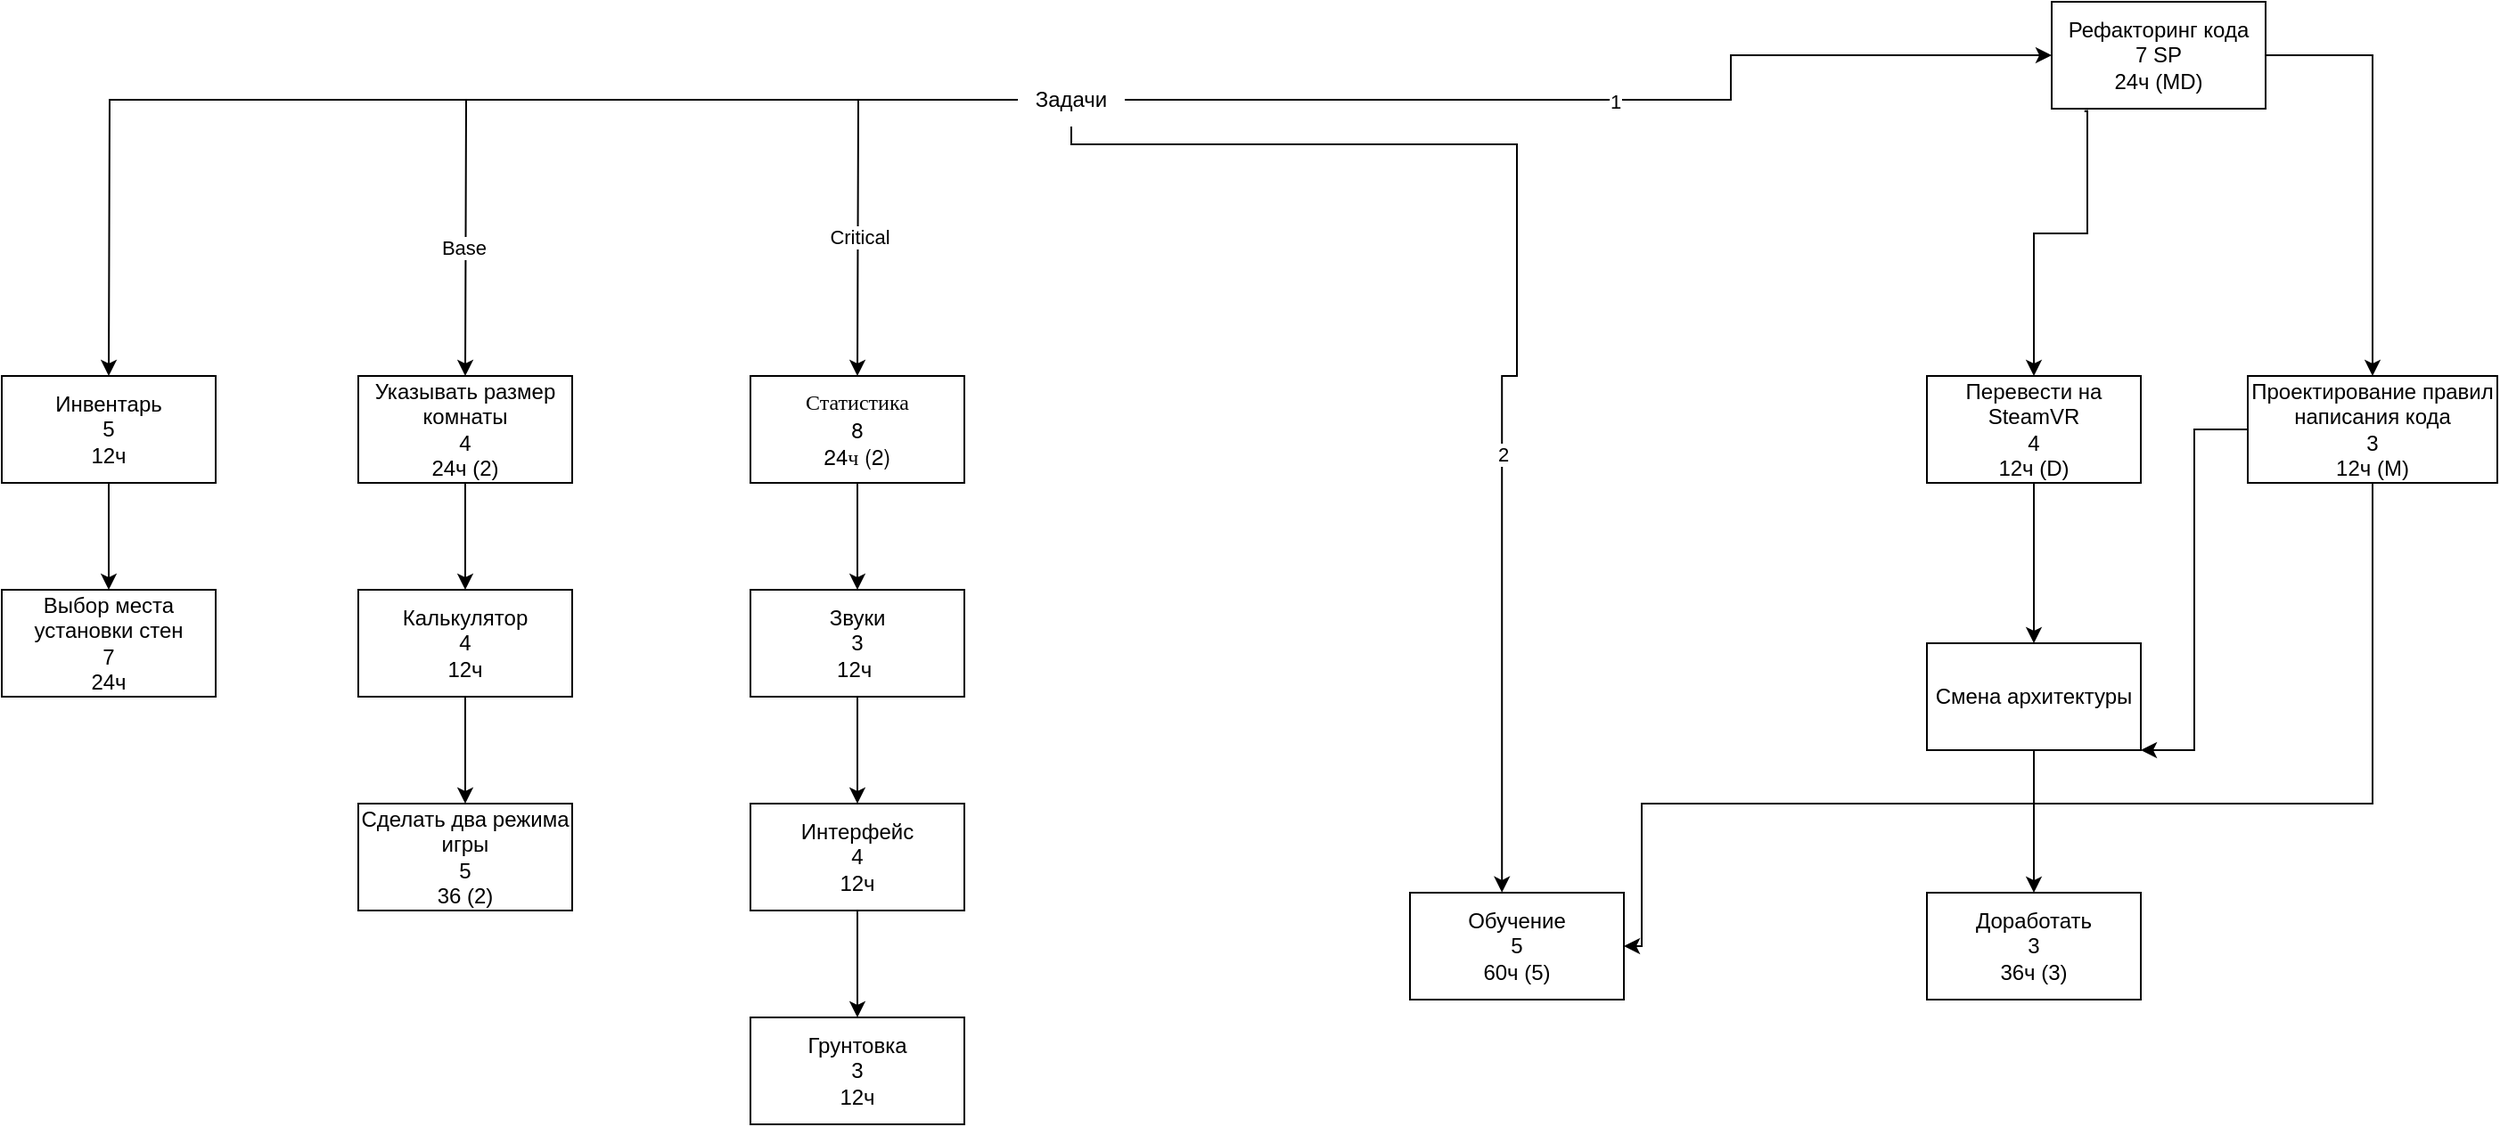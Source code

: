 <mxfile version="21.7.2" type="github">
  <diagram name="Страница — 1" id="DdJtUq3L_0oEUzeU_RWa">
    <mxGraphModel dx="2362" dy="477" grid="1" gridSize="10" guides="1" tooltips="1" connect="1" arrows="1" fold="1" page="1" pageScale="1" pageWidth="827" pageHeight="1169" math="0" shadow="0">
      <root>
        <mxCell id="0" />
        <mxCell id="1" parent="0" />
        <mxCell id="pSJ06roWzF_WPL-AcX-k-2" style="edgeStyle=orthogonalEdgeStyle;rounded=0;orthogonalLoop=1;jettySize=auto;html=1;entryX=0;entryY=0.5;entryDx=0;entryDy=0;" edge="1" parent="1" source="pSJ06roWzF_WPL-AcX-k-1" target="pSJ06roWzF_WPL-AcX-k-3">
          <mxGeometry relative="1" as="geometry">
            <mxPoint x="300" y="240" as="targetPoint" />
            <Array as="points">
              <mxPoint x="130" y="240" />
            </Array>
          </mxGeometry>
        </mxCell>
        <mxCell id="pSJ06roWzF_WPL-AcX-k-12" value="1" style="edgeLabel;html=1;align=center;verticalAlign=middle;resizable=0;points=[];" vertex="1" connectable="0" parent="pSJ06roWzF_WPL-AcX-k-2">
          <mxGeometry x="0.008" y="-1" relative="1" as="geometry">
            <mxPoint as="offset" />
          </mxGeometry>
        </mxCell>
        <mxCell id="pSJ06roWzF_WPL-AcX-k-4" style="edgeStyle=orthogonalEdgeStyle;rounded=0;orthogonalLoop=1;jettySize=auto;html=1;exitX=0.153;exitY=1.022;exitDx=0;exitDy=0;exitPerimeter=0;" edge="1" parent="1" source="pSJ06roWzF_WPL-AcX-k-3">
          <mxGeometry relative="1" as="geometry">
            <mxPoint x="300" y="420" as="targetPoint" />
            <Array as="points">
              <mxPoint x="330" y="271" />
              <mxPoint x="330" y="340" />
            </Array>
          </mxGeometry>
        </mxCell>
        <mxCell id="pSJ06roWzF_WPL-AcX-k-16" style="edgeStyle=orthogonalEdgeStyle;rounded=0;orthogonalLoop=1;jettySize=auto;html=1;" edge="1" parent="1" source="pSJ06roWzF_WPL-AcX-k-1">
          <mxGeometry relative="1" as="geometry">
            <mxPoint x="-360" y="420.0" as="targetPoint" />
          </mxGeometry>
        </mxCell>
        <mxCell id="pSJ06roWzF_WPL-AcX-k-17" value="Critical" style="edgeLabel;html=1;align=center;verticalAlign=middle;resizable=0;points=[];" vertex="1" connectable="0" parent="pSJ06roWzF_WPL-AcX-k-16">
          <mxGeometry x="0.363" relative="1" as="geometry">
            <mxPoint as="offset" />
          </mxGeometry>
        </mxCell>
        <mxCell id="pSJ06roWzF_WPL-AcX-k-23" style="edgeStyle=orthogonalEdgeStyle;rounded=0;orthogonalLoop=1;jettySize=auto;html=1;" edge="1" parent="1" source="pSJ06roWzF_WPL-AcX-k-1">
          <mxGeometry relative="1" as="geometry">
            <mxPoint x="-580" y="420" as="targetPoint" />
          </mxGeometry>
        </mxCell>
        <mxCell id="pSJ06roWzF_WPL-AcX-k-24" value="Base" style="edgeLabel;html=1;align=center;verticalAlign=middle;resizable=0;points=[];" vertex="1" connectable="0" parent="pSJ06roWzF_WPL-AcX-k-23">
          <mxGeometry x="0.687" y="-1" relative="1" as="geometry">
            <mxPoint as="offset" />
          </mxGeometry>
        </mxCell>
        <mxCell id="pSJ06roWzF_WPL-AcX-k-35" style="edgeStyle=orthogonalEdgeStyle;rounded=0;orthogonalLoop=1;jettySize=auto;html=1;" edge="1" parent="1" source="pSJ06roWzF_WPL-AcX-k-1">
          <mxGeometry relative="1" as="geometry">
            <mxPoint x="-780" y="420.0" as="targetPoint" />
          </mxGeometry>
        </mxCell>
        <mxCell id="pSJ06roWzF_WPL-AcX-k-1" value="Задачи" style="text;html=1;strokeColor=none;fillColor=none;align=center;verticalAlign=middle;whiteSpace=wrap;rounded=0;" vertex="1" parent="1">
          <mxGeometry x="-270" y="250" width="60" height="30" as="geometry" />
        </mxCell>
        <mxCell id="pSJ06roWzF_WPL-AcX-k-6" style="edgeStyle=orthogonalEdgeStyle;rounded=0;orthogonalLoop=1;jettySize=auto;html=1;entryX=0.43;entryY=-0.002;entryDx=0;entryDy=0;entryPerimeter=0;" edge="1" parent="1" source="pSJ06roWzF_WPL-AcX-k-1" target="pSJ06roWzF_WPL-AcX-k-7">
          <mxGeometry relative="1" as="geometry">
            <mxPoint x="500" y="420" as="targetPoint" />
            <Array as="points">
              <mxPoint x="10" y="290" />
              <mxPoint x="10" y="420" />
            </Array>
          </mxGeometry>
        </mxCell>
        <mxCell id="pSJ06roWzF_WPL-AcX-k-13" value="2" style="edgeLabel;html=1;align=center;verticalAlign=middle;resizable=0;points=[];" vertex="1" connectable="0" parent="pSJ06roWzF_WPL-AcX-k-6">
          <mxGeometry x="0.285" relative="1" as="geometry">
            <mxPoint as="offset" />
          </mxGeometry>
        </mxCell>
        <mxCell id="pSJ06roWzF_WPL-AcX-k-10" style="edgeStyle=orthogonalEdgeStyle;rounded=0;orthogonalLoop=1;jettySize=auto;html=1;entryX=0.5;entryY=0;entryDx=0;entryDy=0;" edge="1" parent="1" source="pSJ06roWzF_WPL-AcX-k-3" target="pSJ06roWzF_WPL-AcX-k-11">
          <mxGeometry relative="1" as="geometry">
            <mxPoint x="470" y="420" as="targetPoint" />
            <Array as="points">
              <mxPoint x="490" y="240" />
            </Array>
          </mxGeometry>
        </mxCell>
        <mxCell id="pSJ06roWzF_WPL-AcX-k-3" value="Рефакторинг кода&lt;br&gt;7 SP&lt;br&gt;24ч (MD)" style="rounded=0;whiteSpace=wrap;html=1;" vertex="1" parent="1">
          <mxGeometry x="310" y="210" width="120" height="60" as="geometry" />
        </mxCell>
        <mxCell id="pSJ06roWzF_WPL-AcX-k-8" style="edgeStyle=orthogonalEdgeStyle;rounded=0;orthogonalLoop=1;jettySize=auto;html=1;" edge="1" parent="1" source="pSJ06roWzF_WPL-AcX-k-5">
          <mxGeometry relative="1" as="geometry">
            <mxPoint x="300" y="570" as="targetPoint" />
          </mxGeometry>
        </mxCell>
        <mxCell id="pSJ06roWzF_WPL-AcX-k-5" value="Перевести на SteamVR&lt;br&gt;4&lt;br&gt;12ч (D)" style="rounded=0;whiteSpace=wrap;html=1;" vertex="1" parent="1">
          <mxGeometry x="240" y="420" width="120" height="60" as="geometry" />
        </mxCell>
        <mxCell id="pSJ06roWzF_WPL-AcX-k-7" value="Обучение&lt;br&gt;5&lt;br&gt;60ч (5)" style="rounded=0;whiteSpace=wrap;html=1;" vertex="1" parent="1">
          <mxGeometry x="-50" y="710" width="120" height="60" as="geometry" />
        </mxCell>
        <mxCell id="pSJ06roWzF_WPL-AcX-k-30" style="edgeStyle=orthogonalEdgeStyle;rounded=0;orthogonalLoop=1;jettySize=auto;html=1;entryX=0.5;entryY=0;entryDx=0;entryDy=0;" edge="1" parent="1" source="pSJ06roWzF_WPL-AcX-k-9" target="pSJ06roWzF_WPL-AcX-k-29">
          <mxGeometry relative="1" as="geometry">
            <Array as="points">
              <mxPoint x="300" y="690" />
              <mxPoint x="300" y="690" />
            </Array>
          </mxGeometry>
        </mxCell>
        <mxCell id="pSJ06roWzF_WPL-AcX-k-9" value="Смена архитектуры&lt;br&gt;" style="rounded=0;whiteSpace=wrap;html=1;" vertex="1" parent="1">
          <mxGeometry x="240" y="570" width="120" height="60" as="geometry" />
        </mxCell>
        <mxCell id="pSJ06roWzF_WPL-AcX-k-14" style="edgeStyle=orthogonalEdgeStyle;rounded=0;orthogonalLoop=1;jettySize=auto;html=1;entryX=1;entryY=0.5;entryDx=0;entryDy=0;" edge="1" parent="1" source="pSJ06roWzF_WPL-AcX-k-11" target="pSJ06roWzF_WPL-AcX-k-7">
          <mxGeometry relative="1" as="geometry">
            <Array as="points">
              <mxPoint x="490" y="660" />
              <mxPoint x="80" y="660" />
            </Array>
          </mxGeometry>
        </mxCell>
        <mxCell id="pSJ06roWzF_WPL-AcX-k-15" style="edgeStyle=orthogonalEdgeStyle;rounded=0;orthogonalLoop=1;jettySize=auto;html=1;" edge="1" parent="1" source="pSJ06roWzF_WPL-AcX-k-11">
          <mxGeometry relative="1" as="geometry">
            <mxPoint x="360" y="630" as="targetPoint" />
            <Array as="points">
              <mxPoint x="390" y="450" />
              <mxPoint x="390" y="630" />
              <mxPoint x="360" y="630" />
            </Array>
          </mxGeometry>
        </mxCell>
        <mxCell id="pSJ06roWzF_WPL-AcX-k-11" value="Проектирование правил написания кода&lt;br&gt;3&lt;br&gt;12ч (M)" style="rounded=0;whiteSpace=wrap;html=1;" vertex="1" parent="1">
          <mxGeometry x="420" y="420" width="140" height="60" as="geometry" />
        </mxCell>
        <mxCell id="pSJ06roWzF_WPL-AcX-k-19" style="edgeStyle=orthogonalEdgeStyle;rounded=0;orthogonalLoop=1;jettySize=auto;html=1;" edge="1" parent="1" source="pSJ06roWzF_WPL-AcX-k-18">
          <mxGeometry relative="1" as="geometry">
            <mxPoint x="-360" y="540" as="targetPoint" />
          </mxGeometry>
        </mxCell>
        <mxCell id="pSJ06roWzF_WPL-AcX-k-18" value="&lt;div&gt;&lt;font face=&quot;Helvetica Neue&quot;&gt;Статистика&lt;/font&gt;&lt;/div&gt;&lt;div&gt;&lt;font face=&quot;Helvetica Neue&quot;&gt;8&lt;/font&gt;&lt;/div&gt;&lt;div&gt;&lt;font face=&quot;Helvetica Neue&quot;&gt;24ч (2)&lt;/font&gt;&lt;/div&gt;" style="rounded=0;whiteSpace=wrap;html=1;" vertex="1" parent="1">
          <mxGeometry x="-420" y="420" width="120" height="60" as="geometry" />
        </mxCell>
        <mxCell id="pSJ06roWzF_WPL-AcX-k-21" style="edgeStyle=orthogonalEdgeStyle;rounded=0;orthogonalLoop=1;jettySize=auto;html=1;" edge="1" parent="1" source="pSJ06roWzF_WPL-AcX-k-20">
          <mxGeometry relative="1" as="geometry">
            <mxPoint x="-360" y="660" as="targetPoint" />
          </mxGeometry>
        </mxCell>
        <mxCell id="pSJ06roWzF_WPL-AcX-k-20" value="Звуки&lt;br&gt;3&lt;br&gt;12ч&amp;nbsp;" style="rounded=0;whiteSpace=wrap;html=1;" vertex="1" parent="1">
          <mxGeometry x="-420" y="540" width="120" height="60" as="geometry" />
        </mxCell>
        <mxCell id="pSJ06roWzF_WPL-AcX-k-26" style="edgeStyle=orthogonalEdgeStyle;rounded=0;orthogonalLoop=1;jettySize=auto;html=1;" edge="1" parent="1" source="pSJ06roWzF_WPL-AcX-k-22">
          <mxGeometry relative="1" as="geometry">
            <mxPoint x="-360" y="780" as="targetPoint" />
          </mxGeometry>
        </mxCell>
        <mxCell id="pSJ06roWzF_WPL-AcX-k-22" value="Интерфейс&lt;br&gt;4&lt;br&gt;12ч" style="rounded=0;whiteSpace=wrap;html=1;" vertex="1" parent="1">
          <mxGeometry x="-420" y="660" width="120" height="60" as="geometry" />
        </mxCell>
        <mxCell id="pSJ06roWzF_WPL-AcX-k-31" style="edgeStyle=orthogonalEdgeStyle;rounded=0;orthogonalLoop=1;jettySize=auto;html=1;" edge="1" parent="1" source="pSJ06roWzF_WPL-AcX-k-25">
          <mxGeometry relative="1" as="geometry">
            <mxPoint x="-580" y="540.0" as="targetPoint" />
          </mxGeometry>
        </mxCell>
        <mxCell id="pSJ06roWzF_WPL-AcX-k-25" value="Указывать размер комнаты&lt;br&gt;4&lt;br&gt;24ч (2)" style="rounded=0;whiteSpace=wrap;html=1;" vertex="1" parent="1">
          <mxGeometry x="-640" y="420" width="120" height="60" as="geometry" />
        </mxCell>
        <mxCell id="pSJ06roWzF_WPL-AcX-k-27" value="Грунтовка&lt;br&gt;3&lt;br&gt;12ч" style="rounded=0;whiteSpace=wrap;html=1;" vertex="1" parent="1">
          <mxGeometry x="-420" y="780" width="120" height="60" as="geometry" />
        </mxCell>
        <mxCell id="pSJ06roWzF_WPL-AcX-k-29" value="Доработать&lt;br&gt;3&lt;br&gt;36ч (3)" style="rounded=0;whiteSpace=wrap;html=1;" vertex="1" parent="1">
          <mxGeometry x="240" y="710" width="120" height="60" as="geometry" />
        </mxCell>
        <mxCell id="pSJ06roWzF_WPL-AcX-k-33" style="edgeStyle=orthogonalEdgeStyle;rounded=0;orthogonalLoop=1;jettySize=auto;html=1;" edge="1" parent="1" source="pSJ06roWzF_WPL-AcX-k-32">
          <mxGeometry relative="1" as="geometry">
            <mxPoint x="-580" y="660" as="targetPoint" />
          </mxGeometry>
        </mxCell>
        <mxCell id="pSJ06roWzF_WPL-AcX-k-32" value="Калькулятор&lt;br&gt;4&lt;br&gt;12ч" style="rounded=0;whiteSpace=wrap;html=1;" vertex="1" parent="1">
          <mxGeometry x="-640" y="540" width="120" height="60" as="geometry" />
        </mxCell>
        <mxCell id="pSJ06roWzF_WPL-AcX-k-34" value="Сделать два режима игры&lt;br&gt;5&lt;br&gt;36 (2)" style="rounded=0;whiteSpace=wrap;html=1;" vertex="1" parent="1">
          <mxGeometry x="-640" y="660" width="120" height="60" as="geometry" />
        </mxCell>
        <mxCell id="pSJ06roWzF_WPL-AcX-k-37" style="edgeStyle=orthogonalEdgeStyle;rounded=0;orthogonalLoop=1;jettySize=auto;html=1;" edge="1" parent="1" source="pSJ06roWzF_WPL-AcX-k-36">
          <mxGeometry relative="1" as="geometry">
            <mxPoint x="-780" y="540.0" as="targetPoint" />
          </mxGeometry>
        </mxCell>
        <mxCell id="pSJ06roWzF_WPL-AcX-k-36" value="Инвентарь&lt;br&gt;5&lt;br&gt;12ч" style="rounded=0;whiteSpace=wrap;html=1;" vertex="1" parent="1">
          <mxGeometry x="-840" y="420" width="120" height="60" as="geometry" />
        </mxCell>
        <mxCell id="pSJ06roWzF_WPL-AcX-k-38" value="Выбор места установки стен&lt;br&gt;7&lt;br&gt;24ч" style="rounded=0;whiteSpace=wrap;html=1;" vertex="1" parent="1">
          <mxGeometry x="-840" y="540" width="120" height="60" as="geometry" />
        </mxCell>
      </root>
    </mxGraphModel>
  </diagram>
</mxfile>

